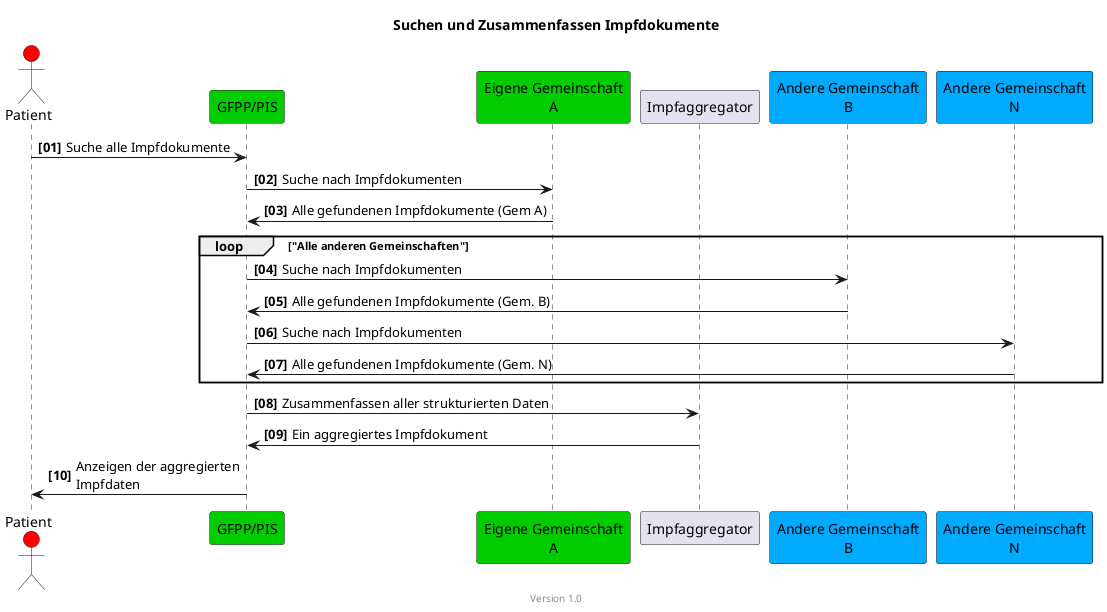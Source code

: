 @startuml
title Suchen und Zusammenfassen Impfdokumente
footer Version 1.0
skinparam responseMessageBelowArrow true


actor Patient #red
participant "GFPP/PIS" #00CC00
participant "Eigene Gemeinschaft\nA" #00CC00

participant "Impfaggregator"
participant "Andere Gemeinschaft\nB" #00aaff
participant "Andere Gemeinschaft\nN" #00aaff


autonumber "<b>[00]"
Patient -> "GFPP/PIS": Suche alle Impfdokumente
"GFPP/PIS" -> "Eigene Gemeinschaft\nA": Suche nach Impfdokumenten
"Eigene Gemeinschaft\nA" -> "GFPP/PIS": Alle gefundenen Impfdokumente (Gem A)
loop "Alle anderen Gemeinschaften"
"GFPP/PIS" -> "Andere Gemeinschaft\nB": Suche nach Impfdokumenten
"Andere Gemeinschaft\nB" -> "GFPP/PIS": Alle gefundenen Impfdokumente (Gem. B)

"GFPP/PIS" -> "Andere Gemeinschaft\nN": Suche nach Impfdokumenten
"Andere Gemeinschaft\nN" -> "GFPP/PIS": Alle gefundenen Impfdokumente (Gem. N)
end
"GFPP/PIS" -> "Impfaggregator": Zusammenfassen aller strukturierten Daten
"Impfaggregator" ->  "GFPP/PIS": Ein aggregiertes Impfdokument
"GFPP/PIS" -> Patient: Anzeigen der aggregierten\nImpfdaten

@enduml
